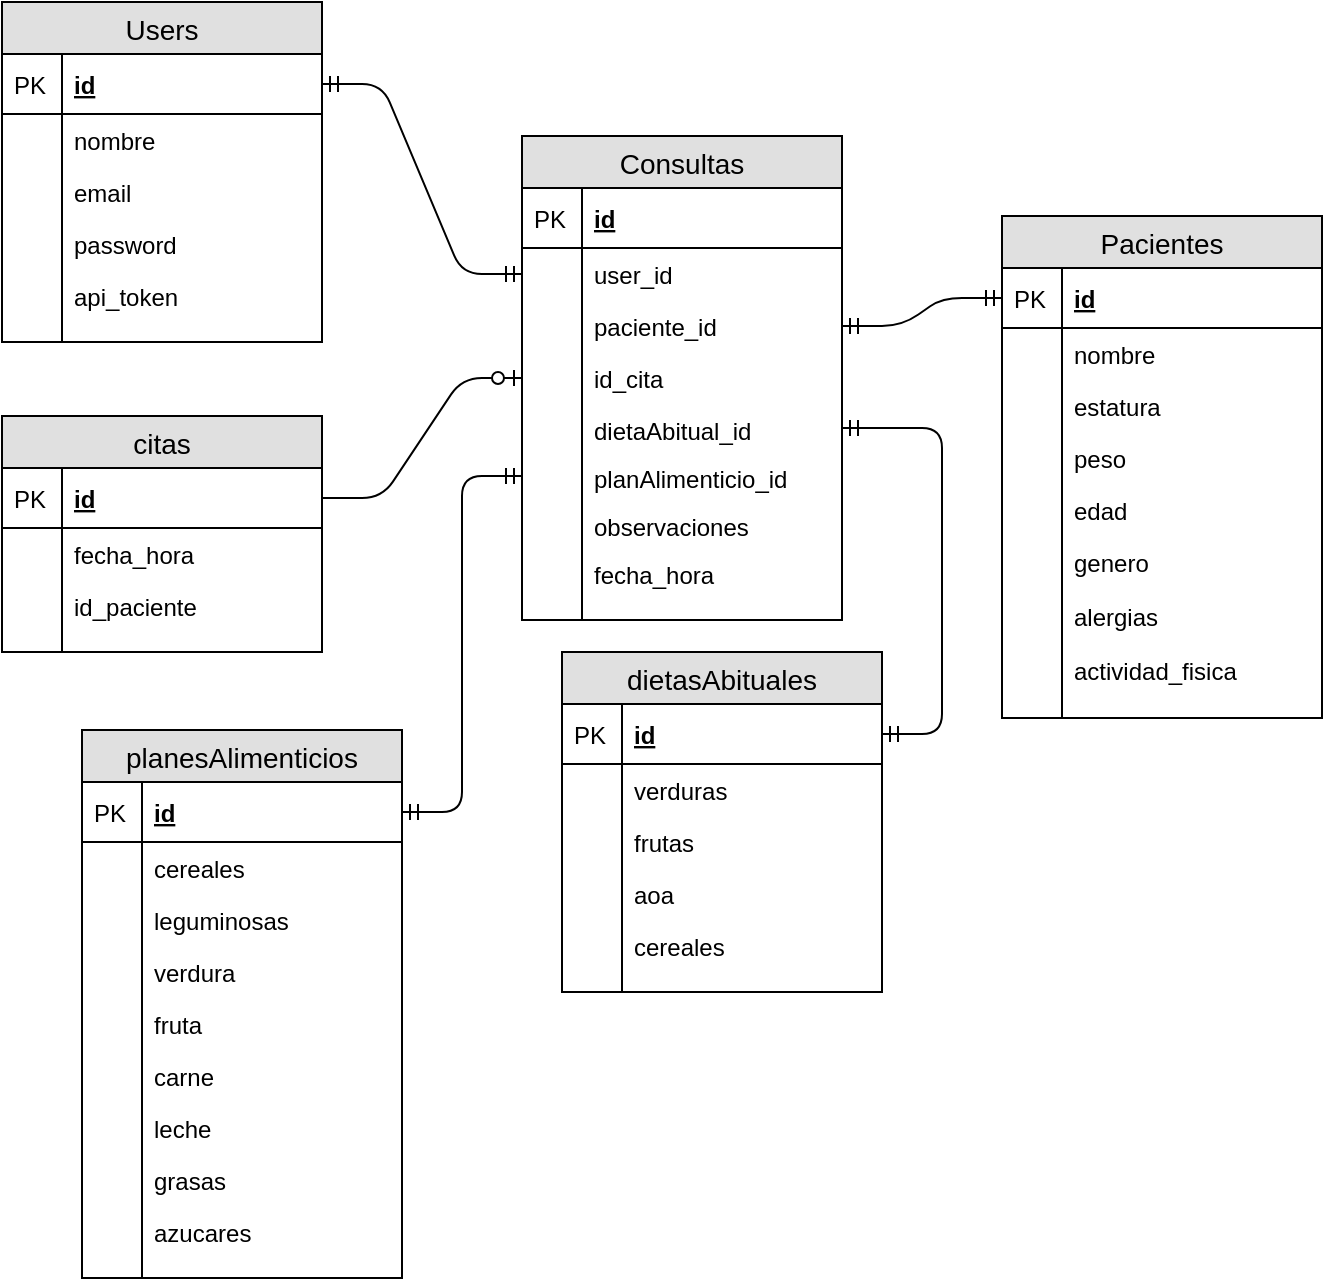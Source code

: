 <mxfile version="12.3.9" type="gitlab" pages="1"><diagram id="oVE6bmWussB_9HKteIKD" name="Page-1"><mxGraphModel dx="868" dy="492" grid="1" gridSize="10" guides="1" tooltips="1" connect="1" arrows="1" fold="1" page="1" pageScale="1" pageWidth="827" pageHeight="1169" math="0" shadow="0"><root><mxCell id="0"/><mxCell id="1" parent="0"/><mxCell id="abFm9yk0dOPrLD0_e7VD-5" value="Users" style="swimlane;fontStyle=0;childLayout=stackLayout;horizontal=1;startSize=26;fillColor=#e0e0e0;horizontalStack=0;resizeParent=1;resizeParentMax=0;resizeLast=0;collapsible=1;marginBottom=0;swimlaneFillColor=#ffffff;align=center;fontSize=14;" vertex="1" parent="1"><mxGeometry x="120" y="83" width="160" height="170" as="geometry"/></mxCell><mxCell id="abFm9yk0dOPrLD0_e7VD-6" value="id" style="shape=partialRectangle;top=0;left=0;right=0;bottom=1;align=left;verticalAlign=middle;fillColor=none;spacingLeft=34;spacingRight=4;overflow=hidden;rotatable=0;points=[[0,0.5],[1,0.5]];portConstraint=eastwest;dropTarget=0;fontStyle=5;fontSize=12;" vertex="1" parent="abFm9yk0dOPrLD0_e7VD-5"><mxGeometry y="26" width="160" height="30" as="geometry"/></mxCell><mxCell id="abFm9yk0dOPrLD0_e7VD-7" value="PK" style="shape=partialRectangle;top=0;left=0;bottom=0;fillColor=none;align=left;verticalAlign=middle;spacingLeft=4;spacingRight=4;overflow=hidden;rotatable=0;points=[];portConstraint=eastwest;part=1;fontSize=12;" vertex="1" connectable="0" parent="abFm9yk0dOPrLD0_e7VD-6"><mxGeometry width="30" height="30" as="geometry"/></mxCell><mxCell id="abFm9yk0dOPrLD0_e7VD-8" value="nombre" style="shape=partialRectangle;top=0;left=0;right=0;bottom=0;align=left;verticalAlign=top;fillColor=none;spacingLeft=34;spacingRight=4;overflow=hidden;rotatable=0;points=[[0,0.5],[1,0.5]];portConstraint=eastwest;dropTarget=0;fontSize=12;" vertex="1" parent="abFm9yk0dOPrLD0_e7VD-5"><mxGeometry y="56" width="160" height="26" as="geometry"/></mxCell><mxCell id="abFm9yk0dOPrLD0_e7VD-9" value="" style="shape=partialRectangle;top=0;left=0;bottom=0;fillColor=none;align=left;verticalAlign=top;spacingLeft=4;spacingRight=4;overflow=hidden;rotatable=0;points=[];portConstraint=eastwest;part=1;fontSize=12;" vertex="1" connectable="0" parent="abFm9yk0dOPrLD0_e7VD-8"><mxGeometry width="30" height="26" as="geometry"/></mxCell><mxCell id="abFm9yk0dOPrLD0_e7VD-10" value="email" style="shape=partialRectangle;top=0;left=0;right=0;bottom=0;align=left;verticalAlign=top;fillColor=none;spacingLeft=34;spacingRight=4;overflow=hidden;rotatable=0;points=[[0,0.5],[1,0.5]];portConstraint=eastwest;dropTarget=0;fontSize=12;" vertex="1" parent="abFm9yk0dOPrLD0_e7VD-5"><mxGeometry y="82" width="160" height="26" as="geometry"/></mxCell><mxCell id="abFm9yk0dOPrLD0_e7VD-11" value="" style="shape=partialRectangle;top=0;left=0;bottom=0;fillColor=none;align=left;verticalAlign=top;spacingLeft=4;spacingRight=4;overflow=hidden;rotatable=0;points=[];portConstraint=eastwest;part=1;fontSize=12;" vertex="1" connectable="0" parent="abFm9yk0dOPrLD0_e7VD-10"><mxGeometry width="30" height="26" as="geometry"/></mxCell><mxCell id="abFm9yk0dOPrLD0_e7VD-16" value="password" style="shape=partialRectangle;top=0;left=0;right=0;bottom=0;align=left;verticalAlign=top;fillColor=none;spacingLeft=34;spacingRight=4;overflow=hidden;rotatable=0;points=[[0,0.5],[1,0.5]];portConstraint=eastwest;dropTarget=0;fontSize=12;" vertex="1" parent="abFm9yk0dOPrLD0_e7VD-5"><mxGeometry y="108" width="160" height="26" as="geometry"/></mxCell><mxCell id="abFm9yk0dOPrLD0_e7VD-17" value="" style="shape=partialRectangle;top=0;left=0;bottom=0;fillColor=none;align=left;verticalAlign=top;spacingLeft=4;spacingRight=4;overflow=hidden;rotatable=0;points=[];portConstraint=eastwest;part=1;fontSize=12;" vertex="1" connectable="0" parent="abFm9yk0dOPrLD0_e7VD-16"><mxGeometry width="30" height="26" as="geometry"/></mxCell><mxCell id="abFm9yk0dOPrLD0_e7VD-12" value="api_token" style="shape=partialRectangle;top=0;left=0;right=0;bottom=0;align=left;verticalAlign=top;fillColor=none;spacingLeft=34;spacingRight=4;overflow=hidden;rotatable=0;points=[[0,0.5],[1,0.5]];portConstraint=eastwest;dropTarget=0;fontSize=12;" vertex="1" parent="abFm9yk0dOPrLD0_e7VD-5"><mxGeometry y="134" width="160" height="26" as="geometry"/></mxCell><mxCell id="abFm9yk0dOPrLD0_e7VD-13" value="" style="shape=partialRectangle;top=0;left=0;bottom=0;fillColor=none;align=left;verticalAlign=top;spacingLeft=4;spacingRight=4;overflow=hidden;rotatable=0;points=[];portConstraint=eastwest;part=1;fontSize=12;" vertex="1" connectable="0" parent="abFm9yk0dOPrLD0_e7VD-12"><mxGeometry width="30" height="26" as="geometry"/></mxCell><mxCell id="abFm9yk0dOPrLD0_e7VD-14" value="" style="shape=partialRectangle;top=0;left=0;right=0;bottom=0;align=left;verticalAlign=top;fillColor=none;spacingLeft=34;spacingRight=4;overflow=hidden;rotatable=0;points=[[0,0.5],[1,0.5]];portConstraint=eastwest;dropTarget=0;fontSize=12;" vertex="1" parent="abFm9yk0dOPrLD0_e7VD-5"><mxGeometry y="160" width="160" height="10" as="geometry"/></mxCell><mxCell id="abFm9yk0dOPrLD0_e7VD-15" value="" style="shape=partialRectangle;top=0;left=0;bottom=0;fillColor=none;align=left;verticalAlign=top;spacingLeft=4;spacingRight=4;overflow=hidden;rotatable=0;points=[];portConstraint=eastwest;part=1;fontSize=12;" vertex="1" connectable="0" parent="abFm9yk0dOPrLD0_e7VD-14"><mxGeometry width="30" height="10" as="geometry"/></mxCell><mxCell id="abFm9yk0dOPrLD0_e7VD-18" value="Pacientes" style="swimlane;fontStyle=0;childLayout=stackLayout;horizontal=1;startSize=26;fillColor=#e0e0e0;horizontalStack=0;resizeParent=1;resizeParentMax=0;resizeLast=0;collapsible=1;marginBottom=0;swimlaneFillColor=#ffffff;align=center;fontSize=14;" vertex="1" parent="1"><mxGeometry x="620" y="190" width="160" height="251" as="geometry"/></mxCell><mxCell id="abFm9yk0dOPrLD0_e7VD-19" value="id" style="shape=partialRectangle;top=0;left=0;right=0;bottom=1;align=left;verticalAlign=middle;fillColor=none;spacingLeft=34;spacingRight=4;overflow=hidden;rotatable=0;points=[[0,0.5],[1,0.5]];portConstraint=eastwest;dropTarget=0;fontStyle=5;fontSize=12;" vertex="1" parent="abFm9yk0dOPrLD0_e7VD-18"><mxGeometry y="26" width="160" height="30" as="geometry"/></mxCell><mxCell id="abFm9yk0dOPrLD0_e7VD-20" value="PK" style="shape=partialRectangle;top=0;left=0;bottom=0;fillColor=none;align=left;verticalAlign=middle;spacingLeft=4;spacingRight=4;overflow=hidden;rotatable=0;points=[];portConstraint=eastwest;part=1;fontSize=12;" vertex="1" connectable="0" parent="abFm9yk0dOPrLD0_e7VD-19"><mxGeometry width="30" height="30" as="geometry"/></mxCell><mxCell id="abFm9yk0dOPrLD0_e7VD-21" value="nombre" style="shape=partialRectangle;top=0;left=0;right=0;bottom=0;align=left;verticalAlign=top;fillColor=none;spacingLeft=34;spacingRight=4;overflow=hidden;rotatable=0;points=[[0,0.5],[1,0.5]];portConstraint=eastwest;dropTarget=0;fontSize=12;" vertex="1" parent="abFm9yk0dOPrLD0_e7VD-18"><mxGeometry y="56" width="160" height="26" as="geometry"/></mxCell><mxCell id="abFm9yk0dOPrLD0_e7VD-22" value="" style="shape=partialRectangle;top=0;left=0;bottom=0;fillColor=none;align=left;verticalAlign=top;spacingLeft=4;spacingRight=4;overflow=hidden;rotatable=0;points=[];portConstraint=eastwest;part=1;fontSize=12;" vertex="1" connectable="0" parent="abFm9yk0dOPrLD0_e7VD-21"><mxGeometry width="30" height="26" as="geometry"/></mxCell><mxCell id="abFm9yk0dOPrLD0_e7VD-23" value="estatura" style="shape=partialRectangle;top=0;left=0;right=0;bottom=0;align=left;verticalAlign=top;fillColor=none;spacingLeft=34;spacingRight=4;overflow=hidden;rotatable=0;points=[[0,0.5],[1,0.5]];portConstraint=eastwest;dropTarget=0;fontSize=12;" vertex="1" parent="abFm9yk0dOPrLD0_e7VD-18"><mxGeometry y="82" width="160" height="26" as="geometry"/></mxCell><mxCell id="abFm9yk0dOPrLD0_e7VD-24" value="" style="shape=partialRectangle;top=0;left=0;bottom=0;fillColor=none;align=left;verticalAlign=top;spacingLeft=4;spacingRight=4;overflow=hidden;rotatable=0;points=[];portConstraint=eastwest;part=1;fontSize=12;" vertex="1" connectable="0" parent="abFm9yk0dOPrLD0_e7VD-23"><mxGeometry width="30" height="26" as="geometry"/></mxCell><mxCell id="abFm9yk0dOPrLD0_e7VD-25" value="peso" style="shape=partialRectangle;top=0;left=0;right=0;bottom=0;align=left;verticalAlign=top;fillColor=none;spacingLeft=34;spacingRight=4;overflow=hidden;rotatable=0;points=[[0,0.5],[1,0.5]];portConstraint=eastwest;dropTarget=0;fontSize=12;" vertex="1" parent="abFm9yk0dOPrLD0_e7VD-18"><mxGeometry y="108" width="160" height="26" as="geometry"/></mxCell><mxCell id="abFm9yk0dOPrLD0_e7VD-26" value="" style="shape=partialRectangle;top=0;left=0;bottom=0;fillColor=none;align=left;verticalAlign=top;spacingLeft=4;spacingRight=4;overflow=hidden;rotatable=0;points=[];portConstraint=eastwest;part=1;fontSize=12;" vertex="1" connectable="0" parent="abFm9yk0dOPrLD0_e7VD-25"><mxGeometry width="30" height="26" as="geometry"/></mxCell><mxCell id="abFm9yk0dOPrLD0_e7VD-54" value="edad" style="shape=partialRectangle;top=0;left=0;right=0;bottom=0;align=left;verticalAlign=top;fillColor=none;spacingLeft=34;spacingRight=4;overflow=hidden;rotatable=0;points=[[0,0.5],[1,0.5]];portConstraint=eastwest;dropTarget=0;fontSize=12;" vertex="1" parent="abFm9yk0dOPrLD0_e7VD-18"><mxGeometry y="134" width="160" height="26" as="geometry"/></mxCell><mxCell id="abFm9yk0dOPrLD0_e7VD-55" value="" style="shape=partialRectangle;top=0;left=0;bottom=0;fillColor=none;align=left;verticalAlign=top;spacingLeft=4;spacingRight=4;overflow=hidden;rotatable=0;points=[];portConstraint=eastwest;part=1;fontSize=12;" vertex="1" connectable="0" parent="abFm9yk0dOPrLD0_e7VD-54"><mxGeometry width="30" height="26" as="geometry"/></mxCell><mxCell id="abFm9yk0dOPrLD0_e7VD-64" value="genero" style="shape=partialRectangle;top=0;left=0;right=0;bottom=0;align=left;verticalAlign=top;fillColor=none;spacingLeft=34;spacingRight=4;overflow=hidden;rotatable=0;points=[[0,0.5],[1,0.5]];portConstraint=eastwest;dropTarget=0;fontSize=12;" vertex="1" parent="abFm9yk0dOPrLD0_e7VD-18"><mxGeometry y="160" width="160" height="27" as="geometry"/></mxCell><mxCell id="abFm9yk0dOPrLD0_e7VD-65" value="" style="shape=partialRectangle;top=0;left=0;bottom=0;fillColor=none;align=left;verticalAlign=top;spacingLeft=4;spacingRight=4;overflow=hidden;rotatable=0;points=[];portConstraint=eastwest;part=1;fontSize=12;" vertex="1" connectable="0" parent="abFm9yk0dOPrLD0_e7VD-64"><mxGeometry width="30" height="26" as="geometry"/></mxCell><mxCell id="abFm9yk0dOPrLD0_e7VD-68" value="alergias" style="shape=partialRectangle;top=0;left=0;right=0;bottom=0;align=left;verticalAlign=top;fillColor=none;spacingLeft=34;spacingRight=4;overflow=hidden;rotatable=0;points=[[0,0.5],[1,0.5]];portConstraint=eastwest;dropTarget=0;fontSize=12;" vertex="1" parent="abFm9yk0dOPrLD0_e7VD-18"><mxGeometry y="187" width="160" height="27" as="geometry"/></mxCell><mxCell id="abFm9yk0dOPrLD0_e7VD-69" value="" style="shape=partialRectangle;top=0;left=0;bottom=0;fillColor=none;align=left;verticalAlign=top;spacingLeft=4;spacingRight=4;overflow=hidden;rotatable=0;points=[];portConstraint=eastwest;part=1;fontSize=12;" vertex="1" connectable="0" parent="abFm9yk0dOPrLD0_e7VD-68"><mxGeometry width="30" height="26" as="geometry"/></mxCell><mxCell id="abFm9yk0dOPrLD0_e7VD-70" value="actividad_fisica" style="shape=partialRectangle;top=0;left=0;right=0;bottom=0;align=left;verticalAlign=top;fillColor=none;spacingLeft=34;spacingRight=4;overflow=hidden;rotatable=0;points=[[0,0.5],[1,0.5]];portConstraint=eastwest;dropTarget=0;fontSize=12;" vertex="1" parent="abFm9yk0dOPrLD0_e7VD-18"><mxGeometry y="214" width="160" height="27" as="geometry"/></mxCell><mxCell id="abFm9yk0dOPrLD0_e7VD-71" value="" style="shape=partialRectangle;top=0;left=0;bottom=0;fillColor=none;align=left;verticalAlign=top;spacingLeft=4;spacingRight=4;overflow=hidden;rotatable=0;points=[];portConstraint=eastwest;part=1;fontSize=12;" vertex="1" connectable="0" parent="abFm9yk0dOPrLD0_e7VD-70"><mxGeometry width="30" height="26" as="geometry"/></mxCell><mxCell id="abFm9yk0dOPrLD0_e7VD-27" value="" style="shape=partialRectangle;top=0;left=0;right=0;bottom=0;align=left;verticalAlign=top;fillColor=none;spacingLeft=34;spacingRight=4;overflow=hidden;rotatable=0;points=[[0,0.5],[1,0.5]];portConstraint=eastwest;dropTarget=0;fontSize=12;" vertex="1" parent="abFm9yk0dOPrLD0_e7VD-18"><mxGeometry y="241" width="160" height="10" as="geometry"/></mxCell><mxCell id="abFm9yk0dOPrLD0_e7VD-28" value="" style="shape=partialRectangle;top=0;left=0;bottom=0;fillColor=none;align=left;verticalAlign=top;spacingLeft=4;spacingRight=4;overflow=hidden;rotatable=0;points=[];portConstraint=eastwest;part=1;fontSize=12;" vertex="1" connectable="0" parent="abFm9yk0dOPrLD0_e7VD-27"><mxGeometry width="30" height="10" as="geometry"/></mxCell><mxCell id="abFm9yk0dOPrLD0_e7VD-29" value="citas" style="swimlane;fontStyle=0;childLayout=stackLayout;horizontal=1;startSize=26;fillColor=#e0e0e0;horizontalStack=0;resizeParent=1;resizeParentMax=0;resizeLast=0;collapsible=1;marginBottom=0;swimlaneFillColor=#ffffff;align=center;fontSize=14;" vertex="1" parent="1"><mxGeometry x="120" y="290" width="160" height="118" as="geometry"/></mxCell><mxCell id="abFm9yk0dOPrLD0_e7VD-30" value="id" style="shape=partialRectangle;top=0;left=0;right=0;bottom=1;align=left;verticalAlign=middle;fillColor=none;spacingLeft=34;spacingRight=4;overflow=hidden;rotatable=0;points=[[0,0.5],[1,0.5]];portConstraint=eastwest;dropTarget=0;fontStyle=5;fontSize=12;" vertex="1" parent="abFm9yk0dOPrLD0_e7VD-29"><mxGeometry y="26" width="160" height="30" as="geometry"/></mxCell><mxCell id="abFm9yk0dOPrLD0_e7VD-31" value="PK" style="shape=partialRectangle;top=0;left=0;bottom=0;fillColor=none;align=left;verticalAlign=middle;spacingLeft=4;spacingRight=4;overflow=hidden;rotatable=0;points=[];portConstraint=eastwest;part=1;fontSize=12;" vertex="1" connectable="0" parent="abFm9yk0dOPrLD0_e7VD-30"><mxGeometry width="30" height="30" as="geometry"/></mxCell><mxCell id="abFm9yk0dOPrLD0_e7VD-32" value="fecha_hora" style="shape=partialRectangle;top=0;left=0;right=0;bottom=0;align=left;verticalAlign=top;fillColor=none;spacingLeft=34;spacingRight=4;overflow=hidden;rotatable=0;points=[[0,0.5],[1,0.5]];portConstraint=eastwest;dropTarget=0;fontSize=12;" vertex="1" parent="abFm9yk0dOPrLD0_e7VD-29"><mxGeometry y="56" width="160" height="26" as="geometry"/></mxCell><mxCell id="abFm9yk0dOPrLD0_e7VD-33" value="" style="shape=partialRectangle;top=0;left=0;bottom=0;fillColor=none;align=left;verticalAlign=top;spacingLeft=4;spacingRight=4;overflow=hidden;rotatable=0;points=[];portConstraint=eastwest;part=1;fontSize=12;" vertex="1" connectable="0" parent="abFm9yk0dOPrLD0_e7VD-32"><mxGeometry width="30" height="26" as="geometry"/></mxCell><mxCell id="abFm9yk0dOPrLD0_e7VD-34" value="id_paciente" style="shape=partialRectangle;top=0;left=0;right=0;bottom=0;align=left;verticalAlign=top;fillColor=none;spacingLeft=34;spacingRight=4;overflow=hidden;rotatable=0;points=[[0,0.5],[1,0.5]];portConstraint=eastwest;dropTarget=0;fontSize=12;" vertex="1" parent="abFm9yk0dOPrLD0_e7VD-29"><mxGeometry y="82" width="160" height="26" as="geometry"/></mxCell><mxCell id="abFm9yk0dOPrLD0_e7VD-35" value="" style="shape=partialRectangle;top=0;left=0;bottom=0;fillColor=none;align=left;verticalAlign=top;spacingLeft=4;spacingRight=4;overflow=hidden;rotatable=0;points=[];portConstraint=eastwest;part=1;fontSize=12;" vertex="1" connectable="0" parent="abFm9yk0dOPrLD0_e7VD-34"><mxGeometry width="30" height="26" as="geometry"/></mxCell><mxCell id="abFm9yk0dOPrLD0_e7VD-38" value="" style="shape=partialRectangle;top=0;left=0;right=0;bottom=0;align=left;verticalAlign=top;fillColor=none;spacingLeft=34;spacingRight=4;overflow=hidden;rotatable=0;points=[[0,0.5],[1,0.5]];portConstraint=eastwest;dropTarget=0;fontSize=12;" vertex="1" parent="abFm9yk0dOPrLD0_e7VD-29"><mxGeometry y="108" width="160" height="10" as="geometry"/></mxCell><mxCell id="abFm9yk0dOPrLD0_e7VD-39" value="" style="shape=partialRectangle;top=0;left=0;bottom=0;fillColor=none;align=left;verticalAlign=top;spacingLeft=4;spacingRight=4;overflow=hidden;rotatable=0;points=[];portConstraint=eastwest;part=1;fontSize=12;" vertex="1" connectable="0" parent="abFm9yk0dOPrLD0_e7VD-38"><mxGeometry width="30" height="10" as="geometry"/></mxCell><mxCell id="abFm9yk0dOPrLD0_e7VD-40" value="Consultas" style="swimlane;fontStyle=0;childLayout=stackLayout;horizontal=1;startSize=26;fillColor=#e0e0e0;horizontalStack=0;resizeParent=1;resizeParentMax=0;resizeLast=0;collapsible=1;marginBottom=0;swimlaneFillColor=#ffffff;align=center;fontSize=14;" vertex="1" parent="1"><mxGeometry x="380" y="150" width="160" height="242" as="geometry"/></mxCell><mxCell id="abFm9yk0dOPrLD0_e7VD-41" value="id" style="shape=partialRectangle;top=0;left=0;right=0;bottom=1;align=left;verticalAlign=middle;fillColor=none;spacingLeft=34;spacingRight=4;overflow=hidden;rotatable=0;points=[[0,0.5],[1,0.5]];portConstraint=eastwest;dropTarget=0;fontStyle=5;fontSize=12;" vertex="1" parent="abFm9yk0dOPrLD0_e7VD-40"><mxGeometry y="26" width="160" height="30" as="geometry"/></mxCell><mxCell id="abFm9yk0dOPrLD0_e7VD-42" value="PK" style="shape=partialRectangle;top=0;left=0;bottom=0;fillColor=none;align=left;verticalAlign=middle;spacingLeft=4;spacingRight=4;overflow=hidden;rotatable=0;points=[];portConstraint=eastwest;part=1;fontSize=12;" vertex="1" connectable="0" parent="abFm9yk0dOPrLD0_e7VD-41"><mxGeometry width="30" height="30" as="geometry"/></mxCell><mxCell id="abFm9yk0dOPrLD0_e7VD-43" value="user_id" style="shape=partialRectangle;top=0;left=0;right=0;bottom=0;align=left;verticalAlign=top;fillColor=none;spacingLeft=34;spacingRight=4;overflow=hidden;rotatable=0;points=[[0,0.5],[1,0.5]];portConstraint=eastwest;dropTarget=0;fontSize=12;" vertex="1" parent="abFm9yk0dOPrLD0_e7VD-40"><mxGeometry y="56" width="160" height="26" as="geometry"/></mxCell><mxCell id="abFm9yk0dOPrLD0_e7VD-44" value="" style="shape=partialRectangle;top=0;left=0;bottom=0;fillColor=none;align=left;verticalAlign=top;spacingLeft=4;spacingRight=4;overflow=hidden;rotatable=0;points=[];portConstraint=eastwest;part=1;fontSize=12;" vertex="1" connectable="0" parent="abFm9yk0dOPrLD0_e7VD-43"><mxGeometry width="30" height="26" as="geometry"/></mxCell><mxCell id="abFm9yk0dOPrLD0_e7VD-45" value="paciente_id" style="shape=partialRectangle;top=0;left=0;right=0;bottom=0;align=left;verticalAlign=top;fillColor=none;spacingLeft=34;spacingRight=4;overflow=hidden;rotatable=0;points=[[0,0.5],[1,0.5]];portConstraint=eastwest;dropTarget=0;fontSize=12;" vertex="1" parent="abFm9yk0dOPrLD0_e7VD-40"><mxGeometry y="82" width="160" height="26" as="geometry"/></mxCell><mxCell id="abFm9yk0dOPrLD0_e7VD-46" value="" style="shape=partialRectangle;top=0;left=0;bottom=0;fillColor=none;align=left;verticalAlign=top;spacingLeft=4;spacingRight=4;overflow=hidden;rotatable=0;points=[];portConstraint=eastwest;part=1;fontSize=12;" vertex="1" connectable="0" parent="abFm9yk0dOPrLD0_e7VD-45"><mxGeometry width="30" height="26" as="geometry"/></mxCell><mxCell id="abFm9yk0dOPrLD0_e7VD-47" value="id_cita" style="shape=partialRectangle;top=0;left=0;right=0;bottom=0;align=left;verticalAlign=top;fillColor=none;spacingLeft=34;spacingRight=4;overflow=hidden;rotatable=0;points=[[0,0.5],[1,0.5]];portConstraint=eastwest;dropTarget=0;fontSize=12;" vertex="1" parent="abFm9yk0dOPrLD0_e7VD-40"><mxGeometry y="108" width="160" height="26" as="geometry"/></mxCell><mxCell id="abFm9yk0dOPrLD0_e7VD-48" value="" style="shape=partialRectangle;top=0;left=0;bottom=0;fillColor=none;align=left;verticalAlign=top;spacingLeft=4;spacingRight=4;overflow=hidden;rotatable=0;points=[];portConstraint=eastwest;part=1;fontSize=12;" vertex="1" connectable="0" parent="abFm9yk0dOPrLD0_e7VD-47"><mxGeometry width="30" height="26" as="geometry"/></mxCell><mxCell id="abFm9yk0dOPrLD0_e7VD-72" value="dietaAbitual_id" style="shape=partialRectangle;top=0;left=0;right=0;bottom=0;align=left;verticalAlign=top;fillColor=none;spacingLeft=34;spacingRight=4;overflow=hidden;rotatable=0;points=[[0,0.5],[1,0.5]];portConstraint=eastwest;dropTarget=0;fontSize=12;" vertex="1" parent="abFm9yk0dOPrLD0_e7VD-40"><mxGeometry y="134" width="160" height="24" as="geometry"/></mxCell><mxCell id="abFm9yk0dOPrLD0_e7VD-73" value="" style="shape=partialRectangle;top=0;left=0;bottom=0;fillColor=none;align=left;verticalAlign=top;spacingLeft=4;spacingRight=4;overflow=hidden;rotatable=0;points=[];portConstraint=eastwest;part=1;fontSize=12;" vertex="1" connectable="0" parent="abFm9yk0dOPrLD0_e7VD-72"><mxGeometry width="30" height="26" as="geometry"/></mxCell><mxCell id="abFm9yk0dOPrLD0_e7VD-108" value="planAlimenticio_id" style="shape=partialRectangle;top=0;left=0;right=0;bottom=0;align=left;verticalAlign=top;fillColor=none;spacingLeft=34;spacingRight=4;overflow=hidden;rotatable=0;points=[[0,0.5],[1,0.5]];portConstraint=eastwest;dropTarget=0;fontSize=12;" vertex="1" parent="abFm9yk0dOPrLD0_e7VD-40"><mxGeometry y="158" width="160" height="24" as="geometry"/></mxCell><mxCell id="abFm9yk0dOPrLD0_e7VD-109" value="" style="shape=partialRectangle;top=0;left=0;bottom=0;fillColor=none;align=left;verticalAlign=top;spacingLeft=4;spacingRight=4;overflow=hidden;rotatable=0;points=[];portConstraint=eastwest;part=1;fontSize=12;" vertex="1" connectable="0" parent="abFm9yk0dOPrLD0_e7VD-108"><mxGeometry width="30" height="26" as="geometry"/></mxCell><mxCell id="abFm9yk0dOPrLD0_e7VD-74" value="observaciones" style="shape=partialRectangle;top=0;left=0;right=0;bottom=0;align=left;verticalAlign=top;fillColor=none;spacingLeft=34;spacingRight=4;overflow=hidden;rotatable=0;points=[[0,0.5],[1,0.5]];portConstraint=eastwest;dropTarget=0;fontSize=12;" vertex="1" parent="abFm9yk0dOPrLD0_e7VD-40"><mxGeometry y="182" width="160" height="24" as="geometry"/></mxCell><mxCell id="abFm9yk0dOPrLD0_e7VD-75" value="" style="shape=partialRectangle;top=0;left=0;bottom=0;fillColor=none;align=left;verticalAlign=top;spacingLeft=4;spacingRight=4;overflow=hidden;rotatable=0;points=[];portConstraint=eastwest;part=1;fontSize=12;" vertex="1" connectable="0" parent="abFm9yk0dOPrLD0_e7VD-74"><mxGeometry width="30" height="26" as="geometry"/></mxCell><mxCell id="abFm9yk0dOPrLD0_e7VD-80" value="fecha_hora" style="shape=partialRectangle;top=0;left=0;right=0;bottom=0;align=left;verticalAlign=top;fillColor=none;spacingLeft=34;spacingRight=4;overflow=hidden;rotatable=0;points=[[0,0.5],[1,0.5]];portConstraint=eastwest;dropTarget=0;fontSize=12;" vertex="1" parent="abFm9yk0dOPrLD0_e7VD-40"><mxGeometry y="206" width="160" height="26" as="geometry"/></mxCell><mxCell id="abFm9yk0dOPrLD0_e7VD-81" value="" style="shape=partialRectangle;top=0;left=0;bottom=0;fillColor=none;align=left;verticalAlign=top;spacingLeft=4;spacingRight=4;overflow=hidden;rotatable=0;points=[];portConstraint=eastwest;part=1;fontSize=12;" vertex="1" connectable="0" parent="abFm9yk0dOPrLD0_e7VD-80"><mxGeometry width="30" height="26" as="geometry"/></mxCell><mxCell id="abFm9yk0dOPrLD0_e7VD-49" value="" style="shape=partialRectangle;top=0;left=0;right=0;bottom=0;align=left;verticalAlign=top;fillColor=none;spacingLeft=34;spacingRight=4;overflow=hidden;rotatable=0;points=[[0,0.5],[1,0.5]];portConstraint=eastwest;dropTarget=0;fontSize=12;" vertex="1" parent="abFm9yk0dOPrLD0_e7VD-40"><mxGeometry y="232" width="160" height="10" as="geometry"/></mxCell><mxCell id="abFm9yk0dOPrLD0_e7VD-50" value="" style="shape=partialRectangle;top=0;left=0;bottom=0;fillColor=none;align=left;verticalAlign=top;spacingLeft=4;spacingRight=4;overflow=hidden;rotatable=0;points=[];portConstraint=eastwest;part=1;fontSize=12;" vertex="1" connectable="0" parent="abFm9yk0dOPrLD0_e7VD-49"><mxGeometry width="30" height="10" as="geometry"/></mxCell><mxCell id="abFm9yk0dOPrLD0_e7VD-79" value="" style="edgeStyle=entityRelationEdgeStyle;fontSize=12;html=1;endArrow=ERmandOne;startArrow=ERmandOne;exitX=1;exitY=0.5;exitDx=0;exitDy=0;" edge="1" parent="1" source="abFm9yk0dOPrLD0_e7VD-6" target="abFm9yk0dOPrLD0_e7VD-43"><mxGeometry width="100" height="100" relative="1" as="geometry"><mxPoint x="280" y="320" as="sourcePoint"/><mxPoint x="370" y="210" as="targetPoint"/></mxGeometry></mxCell><mxCell id="abFm9yk0dOPrLD0_e7VD-82" value="" style="edgeStyle=entityRelationEdgeStyle;fontSize=12;html=1;endArrow=ERmandOne;startArrow=ERmandOne;entryX=0;entryY=0.5;entryDx=0;entryDy=0;" edge="1" parent="1" source="abFm9yk0dOPrLD0_e7VD-45" target="abFm9yk0dOPrLD0_e7VD-19"><mxGeometry width="100" height="100" relative="1" as="geometry"><mxPoint x="540" y="248.5" as="sourcePoint"/><mxPoint x="640" y="148.5" as="targetPoint"/></mxGeometry></mxCell><mxCell id="abFm9yk0dOPrLD0_e7VD-83" value="" style="edgeStyle=entityRelationEdgeStyle;fontSize=12;html=1;endArrow=ERzeroToOne;endFill=1;" edge="1" parent="1" source="abFm9yk0dOPrLD0_e7VD-30" target="abFm9yk0dOPrLD0_e7VD-47"><mxGeometry width="100" height="100" relative="1" as="geometry"><mxPoint x="320" y="390" as="sourcePoint"/><mxPoint x="420" y="290" as="targetPoint"/></mxGeometry></mxCell><mxCell id="abFm9yk0dOPrLD0_e7VD-84" value="dietasAbituales" style="swimlane;fontStyle=0;childLayout=stackLayout;horizontal=1;startSize=26;fillColor=#e0e0e0;horizontalStack=0;resizeParent=1;resizeParentMax=0;resizeLast=0;collapsible=1;marginBottom=0;swimlaneFillColor=#ffffff;align=center;fontSize=14;" vertex="1" parent="1"><mxGeometry x="400" y="408" width="160" height="170" as="geometry"/></mxCell><mxCell id="abFm9yk0dOPrLD0_e7VD-85" value="id" style="shape=partialRectangle;top=0;left=0;right=0;bottom=1;align=left;verticalAlign=middle;fillColor=none;spacingLeft=34;spacingRight=4;overflow=hidden;rotatable=0;points=[[0,0.5],[1,0.5]];portConstraint=eastwest;dropTarget=0;fontStyle=5;fontSize=12;" vertex="1" parent="abFm9yk0dOPrLD0_e7VD-84"><mxGeometry y="26" width="160" height="30" as="geometry"/></mxCell><mxCell id="abFm9yk0dOPrLD0_e7VD-86" value="PK" style="shape=partialRectangle;top=0;left=0;bottom=0;fillColor=none;align=left;verticalAlign=middle;spacingLeft=4;spacingRight=4;overflow=hidden;rotatable=0;points=[];portConstraint=eastwest;part=1;fontSize=12;" vertex="1" connectable="0" parent="abFm9yk0dOPrLD0_e7VD-85"><mxGeometry width="30" height="30" as="geometry"/></mxCell><mxCell id="abFm9yk0dOPrLD0_e7VD-87" value="verduras" style="shape=partialRectangle;top=0;left=0;right=0;bottom=0;align=left;verticalAlign=top;fillColor=none;spacingLeft=34;spacingRight=4;overflow=hidden;rotatable=0;points=[[0,0.5],[1,0.5]];portConstraint=eastwest;dropTarget=0;fontSize=12;" vertex="1" parent="abFm9yk0dOPrLD0_e7VD-84"><mxGeometry y="56" width="160" height="26" as="geometry"/></mxCell><mxCell id="abFm9yk0dOPrLD0_e7VD-88" value="" style="shape=partialRectangle;top=0;left=0;bottom=0;fillColor=none;align=left;verticalAlign=top;spacingLeft=4;spacingRight=4;overflow=hidden;rotatable=0;points=[];portConstraint=eastwest;part=1;fontSize=12;" vertex="1" connectable="0" parent="abFm9yk0dOPrLD0_e7VD-87"><mxGeometry width="30" height="26" as="geometry"/></mxCell><mxCell id="abFm9yk0dOPrLD0_e7VD-89" value="frutas" style="shape=partialRectangle;top=0;left=0;right=0;bottom=0;align=left;verticalAlign=top;fillColor=none;spacingLeft=34;spacingRight=4;overflow=hidden;rotatable=0;points=[[0,0.5],[1,0.5]];portConstraint=eastwest;dropTarget=0;fontSize=12;" vertex="1" parent="abFm9yk0dOPrLD0_e7VD-84"><mxGeometry y="82" width="160" height="26" as="geometry"/></mxCell><mxCell id="abFm9yk0dOPrLD0_e7VD-90" value="" style="shape=partialRectangle;top=0;left=0;bottom=0;fillColor=none;align=left;verticalAlign=top;spacingLeft=4;spacingRight=4;overflow=hidden;rotatable=0;points=[];portConstraint=eastwest;part=1;fontSize=12;" vertex="1" connectable="0" parent="abFm9yk0dOPrLD0_e7VD-89"><mxGeometry width="30" height="26" as="geometry"/></mxCell><mxCell id="abFm9yk0dOPrLD0_e7VD-91" value="aoa" style="shape=partialRectangle;top=0;left=0;right=0;bottom=0;align=left;verticalAlign=top;fillColor=none;spacingLeft=34;spacingRight=4;overflow=hidden;rotatable=0;points=[[0,0.5],[1,0.5]];portConstraint=eastwest;dropTarget=0;fontSize=12;" vertex="1" parent="abFm9yk0dOPrLD0_e7VD-84"><mxGeometry y="108" width="160" height="26" as="geometry"/></mxCell><mxCell id="abFm9yk0dOPrLD0_e7VD-92" value="" style="shape=partialRectangle;top=0;left=0;bottom=0;fillColor=none;align=left;verticalAlign=top;spacingLeft=4;spacingRight=4;overflow=hidden;rotatable=0;points=[];portConstraint=eastwest;part=1;fontSize=12;" vertex="1" connectable="0" parent="abFm9yk0dOPrLD0_e7VD-91"><mxGeometry width="30" height="26" as="geometry"/></mxCell><mxCell id="abFm9yk0dOPrLD0_e7VD-106" value="cereales" style="shape=partialRectangle;top=0;left=0;right=0;bottom=0;align=left;verticalAlign=top;fillColor=none;spacingLeft=34;spacingRight=4;overflow=hidden;rotatable=0;points=[[0,0.5],[1,0.5]];portConstraint=eastwest;dropTarget=0;fontSize=12;" vertex="1" parent="abFm9yk0dOPrLD0_e7VD-84"><mxGeometry y="134" width="160" height="26" as="geometry"/></mxCell><mxCell id="abFm9yk0dOPrLD0_e7VD-107" value="" style="shape=partialRectangle;top=0;left=0;bottom=0;fillColor=none;align=left;verticalAlign=top;spacingLeft=4;spacingRight=4;overflow=hidden;rotatable=0;points=[];portConstraint=eastwest;part=1;fontSize=12;" vertex="1" connectable="0" parent="abFm9yk0dOPrLD0_e7VD-106"><mxGeometry width="30" height="26" as="geometry"/></mxCell><mxCell id="abFm9yk0dOPrLD0_e7VD-93" value="" style="shape=partialRectangle;top=0;left=0;right=0;bottom=0;align=left;verticalAlign=top;fillColor=none;spacingLeft=34;spacingRight=4;overflow=hidden;rotatable=0;points=[[0,0.5],[1,0.5]];portConstraint=eastwest;dropTarget=0;fontSize=12;" vertex="1" parent="abFm9yk0dOPrLD0_e7VD-84"><mxGeometry y="160" width="160" height="10" as="geometry"/></mxCell><mxCell id="abFm9yk0dOPrLD0_e7VD-94" value="" style="shape=partialRectangle;top=0;left=0;bottom=0;fillColor=none;align=left;verticalAlign=top;spacingLeft=4;spacingRight=4;overflow=hidden;rotatable=0;points=[];portConstraint=eastwest;part=1;fontSize=12;" vertex="1" connectable="0" parent="abFm9yk0dOPrLD0_e7VD-93"><mxGeometry width="30" height="10" as="geometry"/></mxCell><mxCell id="abFm9yk0dOPrLD0_e7VD-110" value="planesAlimenticios" style="swimlane;fontStyle=0;childLayout=stackLayout;horizontal=1;startSize=26;fillColor=#e0e0e0;horizontalStack=0;resizeParent=1;resizeParentMax=0;resizeLast=0;collapsible=1;marginBottom=0;swimlaneFillColor=#ffffff;align=center;fontSize=14;" vertex="1" parent="1"><mxGeometry x="160" y="447" width="160" height="274" as="geometry"/></mxCell><mxCell id="abFm9yk0dOPrLD0_e7VD-111" value="id" style="shape=partialRectangle;top=0;left=0;right=0;bottom=1;align=left;verticalAlign=middle;fillColor=none;spacingLeft=34;spacingRight=4;overflow=hidden;rotatable=0;points=[[0,0.5],[1,0.5]];portConstraint=eastwest;dropTarget=0;fontStyle=5;fontSize=12;" vertex="1" parent="abFm9yk0dOPrLD0_e7VD-110"><mxGeometry y="26" width="160" height="30" as="geometry"/></mxCell><mxCell id="abFm9yk0dOPrLD0_e7VD-112" value="PK" style="shape=partialRectangle;top=0;left=0;bottom=0;fillColor=none;align=left;verticalAlign=middle;spacingLeft=4;spacingRight=4;overflow=hidden;rotatable=0;points=[];portConstraint=eastwest;part=1;fontSize=12;" vertex="1" connectable="0" parent="abFm9yk0dOPrLD0_e7VD-111"><mxGeometry width="30" height="30" as="geometry"/></mxCell><mxCell id="abFm9yk0dOPrLD0_e7VD-113" value="cereales" style="shape=partialRectangle;top=0;left=0;right=0;bottom=0;align=left;verticalAlign=top;fillColor=none;spacingLeft=34;spacingRight=4;overflow=hidden;rotatable=0;points=[[0,0.5],[1,0.5]];portConstraint=eastwest;dropTarget=0;fontSize=12;" vertex="1" parent="abFm9yk0dOPrLD0_e7VD-110"><mxGeometry y="56" width="160" height="26" as="geometry"/></mxCell><mxCell id="abFm9yk0dOPrLD0_e7VD-114" value="" style="shape=partialRectangle;top=0;left=0;bottom=0;fillColor=none;align=left;verticalAlign=top;spacingLeft=4;spacingRight=4;overflow=hidden;rotatable=0;points=[];portConstraint=eastwest;part=1;fontSize=12;" vertex="1" connectable="0" parent="abFm9yk0dOPrLD0_e7VD-113"><mxGeometry width="30" height="26" as="geometry"/></mxCell><mxCell id="abFm9yk0dOPrLD0_e7VD-115" value="leguminosas" style="shape=partialRectangle;top=0;left=0;right=0;bottom=0;align=left;verticalAlign=top;fillColor=none;spacingLeft=34;spacingRight=4;overflow=hidden;rotatable=0;points=[[0,0.5],[1,0.5]];portConstraint=eastwest;dropTarget=0;fontSize=12;" vertex="1" parent="abFm9yk0dOPrLD0_e7VD-110"><mxGeometry y="82" width="160" height="26" as="geometry"/></mxCell><mxCell id="abFm9yk0dOPrLD0_e7VD-116" value="" style="shape=partialRectangle;top=0;left=0;bottom=0;fillColor=none;align=left;verticalAlign=top;spacingLeft=4;spacingRight=4;overflow=hidden;rotatable=0;points=[];portConstraint=eastwest;part=1;fontSize=12;" vertex="1" connectable="0" parent="abFm9yk0dOPrLD0_e7VD-115"><mxGeometry width="30" height="26" as="geometry"/></mxCell><mxCell id="abFm9yk0dOPrLD0_e7VD-117" value="verdura" style="shape=partialRectangle;top=0;left=0;right=0;bottom=0;align=left;verticalAlign=top;fillColor=none;spacingLeft=34;spacingRight=4;overflow=hidden;rotatable=0;points=[[0,0.5],[1,0.5]];portConstraint=eastwest;dropTarget=0;fontSize=12;" vertex="1" parent="abFm9yk0dOPrLD0_e7VD-110"><mxGeometry y="108" width="160" height="26" as="geometry"/></mxCell><mxCell id="abFm9yk0dOPrLD0_e7VD-118" value="" style="shape=partialRectangle;top=0;left=0;bottom=0;fillColor=none;align=left;verticalAlign=top;spacingLeft=4;spacingRight=4;overflow=hidden;rotatable=0;points=[];portConstraint=eastwest;part=1;fontSize=12;" vertex="1" connectable="0" parent="abFm9yk0dOPrLD0_e7VD-117"><mxGeometry width="30" height="26" as="geometry"/></mxCell><mxCell id="abFm9yk0dOPrLD0_e7VD-121" value="fruta" style="shape=partialRectangle;top=0;left=0;right=0;bottom=0;align=left;verticalAlign=top;fillColor=none;spacingLeft=34;spacingRight=4;overflow=hidden;rotatable=0;points=[[0,0.5],[1,0.5]];portConstraint=eastwest;dropTarget=0;fontSize=12;" vertex="1" parent="abFm9yk0dOPrLD0_e7VD-110"><mxGeometry y="134" width="160" height="26" as="geometry"/></mxCell><mxCell id="abFm9yk0dOPrLD0_e7VD-122" value="" style="shape=partialRectangle;top=0;left=0;bottom=0;fillColor=none;align=left;verticalAlign=top;spacingLeft=4;spacingRight=4;overflow=hidden;rotatable=0;points=[];portConstraint=eastwest;part=1;fontSize=12;" vertex="1" connectable="0" parent="abFm9yk0dOPrLD0_e7VD-121"><mxGeometry width="30" height="26" as="geometry"/></mxCell><mxCell id="abFm9yk0dOPrLD0_e7VD-125" value="carne" style="shape=partialRectangle;top=0;left=0;right=0;bottom=0;align=left;verticalAlign=top;fillColor=none;spacingLeft=34;spacingRight=4;overflow=hidden;rotatable=0;points=[[0,0.5],[1,0.5]];portConstraint=eastwest;dropTarget=0;fontSize=12;" vertex="1" parent="abFm9yk0dOPrLD0_e7VD-110"><mxGeometry y="160" width="160" height="26" as="geometry"/></mxCell><mxCell id="abFm9yk0dOPrLD0_e7VD-126" value="" style="shape=partialRectangle;top=0;left=0;bottom=0;fillColor=none;align=left;verticalAlign=top;spacingLeft=4;spacingRight=4;overflow=hidden;rotatable=0;points=[];portConstraint=eastwest;part=1;fontSize=12;" vertex="1" connectable="0" parent="abFm9yk0dOPrLD0_e7VD-125"><mxGeometry width="30" height="26" as="geometry"/></mxCell><mxCell id="abFm9yk0dOPrLD0_e7VD-127" value="leche" style="shape=partialRectangle;top=0;left=0;right=0;bottom=0;align=left;verticalAlign=top;fillColor=none;spacingLeft=34;spacingRight=4;overflow=hidden;rotatable=0;points=[[0,0.5],[1,0.5]];portConstraint=eastwest;dropTarget=0;fontSize=12;" vertex="1" parent="abFm9yk0dOPrLD0_e7VD-110"><mxGeometry y="186" width="160" height="26" as="geometry"/></mxCell><mxCell id="abFm9yk0dOPrLD0_e7VD-128" value="" style="shape=partialRectangle;top=0;left=0;bottom=0;fillColor=none;align=left;verticalAlign=top;spacingLeft=4;spacingRight=4;overflow=hidden;rotatable=0;points=[];portConstraint=eastwest;part=1;fontSize=12;" vertex="1" connectable="0" parent="abFm9yk0dOPrLD0_e7VD-127"><mxGeometry width="30" height="26" as="geometry"/></mxCell><mxCell id="abFm9yk0dOPrLD0_e7VD-123" value="grasas" style="shape=partialRectangle;top=0;left=0;right=0;bottom=0;align=left;verticalAlign=top;fillColor=none;spacingLeft=34;spacingRight=4;overflow=hidden;rotatable=0;points=[[0,0.5],[1,0.5]];portConstraint=eastwest;dropTarget=0;fontSize=12;" vertex="1" parent="abFm9yk0dOPrLD0_e7VD-110"><mxGeometry y="212" width="160" height="26" as="geometry"/></mxCell><mxCell id="abFm9yk0dOPrLD0_e7VD-124" value="" style="shape=partialRectangle;top=0;left=0;bottom=0;fillColor=none;align=left;verticalAlign=top;spacingLeft=4;spacingRight=4;overflow=hidden;rotatable=0;points=[];portConstraint=eastwest;part=1;fontSize=12;" vertex="1" connectable="0" parent="abFm9yk0dOPrLD0_e7VD-123"><mxGeometry width="30" height="26" as="geometry"/></mxCell><mxCell id="abFm9yk0dOPrLD0_e7VD-129" value="azucares" style="shape=partialRectangle;top=0;left=0;right=0;bottom=0;align=left;verticalAlign=top;fillColor=none;spacingLeft=34;spacingRight=4;overflow=hidden;rotatable=0;points=[[0,0.5],[1,0.5]];portConstraint=eastwest;dropTarget=0;fontSize=12;" vertex="1" parent="abFm9yk0dOPrLD0_e7VD-110"><mxGeometry y="238" width="160" height="26" as="geometry"/></mxCell><mxCell id="abFm9yk0dOPrLD0_e7VD-130" value="" style="shape=partialRectangle;top=0;left=0;bottom=0;fillColor=none;align=left;verticalAlign=top;spacingLeft=4;spacingRight=4;overflow=hidden;rotatable=0;points=[];portConstraint=eastwest;part=1;fontSize=12;" vertex="1" connectable="0" parent="abFm9yk0dOPrLD0_e7VD-129"><mxGeometry width="30" height="26" as="geometry"/></mxCell><mxCell id="abFm9yk0dOPrLD0_e7VD-119" value="" style="shape=partialRectangle;top=0;left=0;right=0;bottom=0;align=left;verticalAlign=top;fillColor=none;spacingLeft=34;spacingRight=4;overflow=hidden;rotatable=0;points=[[0,0.5],[1,0.5]];portConstraint=eastwest;dropTarget=0;fontSize=12;" vertex="1" parent="abFm9yk0dOPrLD0_e7VD-110"><mxGeometry y="264" width="160" height="10" as="geometry"/></mxCell><mxCell id="abFm9yk0dOPrLD0_e7VD-120" value="" style="shape=partialRectangle;top=0;left=0;bottom=0;fillColor=none;align=left;verticalAlign=top;spacingLeft=4;spacingRight=4;overflow=hidden;rotatable=0;points=[];portConstraint=eastwest;part=1;fontSize=12;" vertex="1" connectable="0" parent="abFm9yk0dOPrLD0_e7VD-119"><mxGeometry width="30" height="10" as="geometry"/></mxCell><mxCell id="abFm9yk0dOPrLD0_e7VD-131" value="" style="edgeStyle=entityRelationEdgeStyle;fontSize=12;html=1;endArrow=ERmandOne;startArrow=ERmandOne;" edge="1" parent="1" source="abFm9yk0dOPrLD0_e7VD-85" target="abFm9yk0dOPrLD0_e7VD-72"><mxGeometry width="100" height="100" relative="1" as="geometry"><mxPoint x="220" y="500" as="sourcePoint"/><mxPoint x="300" y="420" as="targetPoint"/></mxGeometry></mxCell><mxCell id="abFm9yk0dOPrLD0_e7VD-132" value="" style="edgeStyle=entityRelationEdgeStyle;fontSize=12;html=1;endArrow=ERmandOne;startArrow=ERmandOne;" edge="1" parent="1" source="abFm9yk0dOPrLD0_e7VD-111" target="abFm9yk0dOPrLD0_e7VD-108"><mxGeometry width="100" height="100" relative="1" as="geometry"><mxPoint x="320" y="470" as="sourcePoint"/><mxPoint x="420" y="370" as="targetPoint"/></mxGeometry></mxCell></root></mxGraphModel></diagram></mxfile>